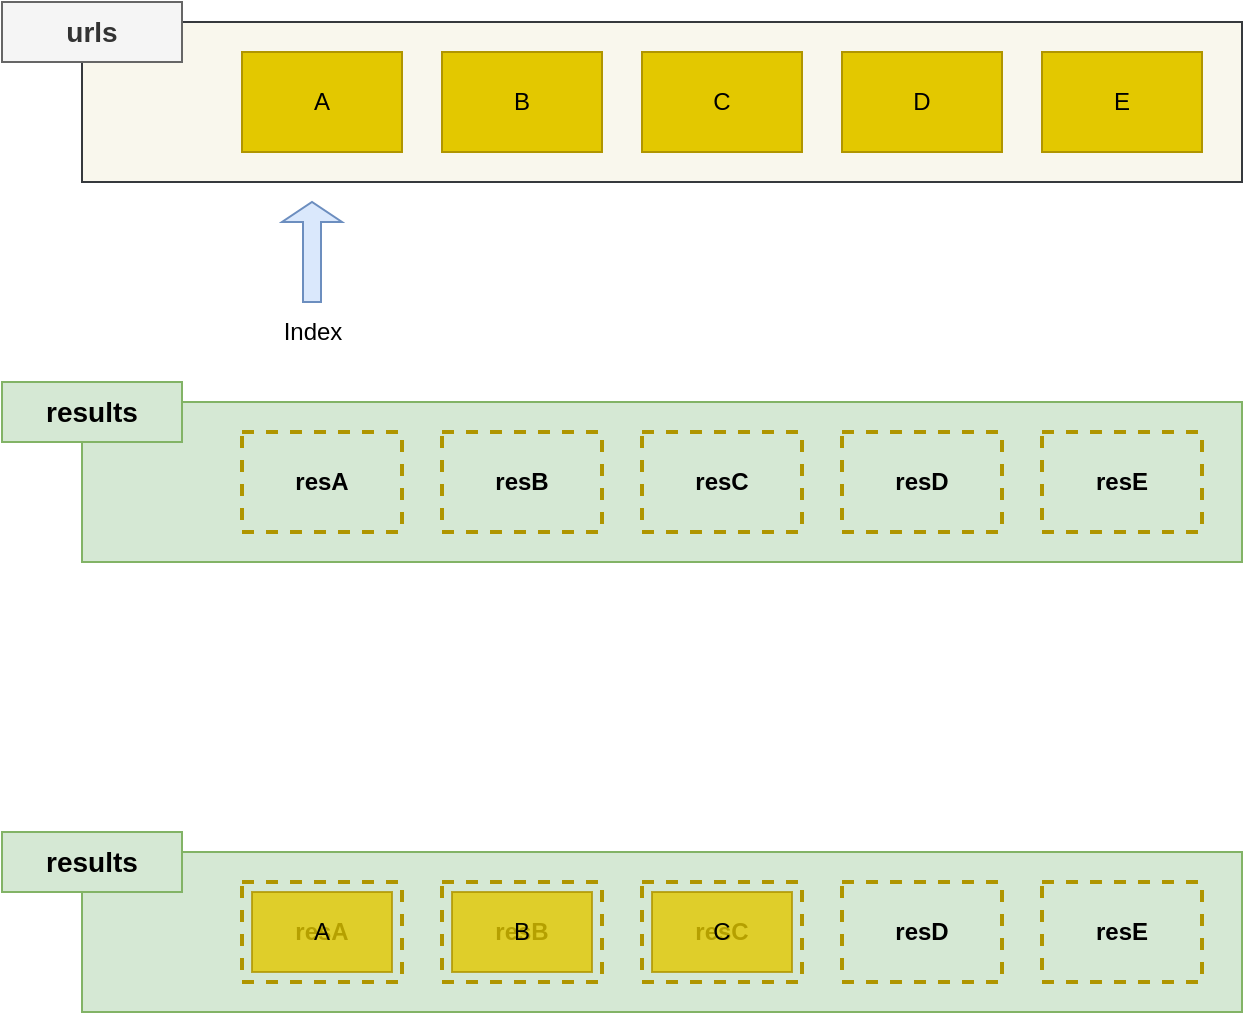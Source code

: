 <mxfile>
    <diagram id="u5O-U4ZtNx5rPy33AgR3" name="第 1 页">
        <mxGraphModel dx="1438" dy="858" grid="1" gridSize="10" guides="1" tooltips="1" connect="1" arrows="1" fold="1" page="1" pageScale="1" pageWidth="827" pageHeight="1169" math="0" shadow="0">
            <root>
                <mxCell id="0"/>
                <mxCell id="1" parent="0"/>
                <mxCell id="13" value="" style="group" parent="1" vertex="1" connectable="0">
                    <mxGeometry x="80" y="170" width="620" height="90" as="geometry"/>
                </mxCell>
                <mxCell id="3" value="" style="rounded=0;whiteSpace=wrap;html=1;fillColor=#f9f7ed;strokeColor=#36393d;" parent="13" vertex="1">
                    <mxGeometry x="40" y="10" width="580" height="80" as="geometry"/>
                </mxCell>
                <mxCell id="4" value="A" style="rounded=0;whiteSpace=wrap;html=1;fillColor=#e3c800;strokeColor=#B09500;fontColor=#000000;" parent="13" vertex="1">
                    <mxGeometry x="120" y="25" width="80" height="50" as="geometry"/>
                </mxCell>
                <mxCell id="8" value="B" style="rounded=0;whiteSpace=wrap;html=1;fillColor=#e3c800;fontColor=#000000;strokeColor=#B09500;" parent="13" vertex="1">
                    <mxGeometry x="220" y="25" width="80" height="50" as="geometry"/>
                </mxCell>
                <mxCell id="9" value="C" style="rounded=0;whiteSpace=wrap;html=1;fillColor=#e3c800;fontColor=#000000;strokeColor=#B09500;" parent="13" vertex="1">
                    <mxGeometry x="320" y="25" width="80" height="50" as="geometry"/>
                </mxCell>
                <mxCell id="10" value="D" style="rounded=0;whiteSpace=wrap;html=1;fillColor=#e3c800;fontColor=#000000;strokeColor=#B09500;" parent="13" vertex="1">
                    <mxGeometry x="420" y="25" width="80" height="50" as="geometry"/>
                </mxCell>
                <mxCell id="11" value="E" style="rounded=0;whiteSpace=wrap;html=1;fillColor=#e3c800;fontColor=#000000;strokeColor=#B09500;" parent="13" vertex="1">
                    <mxGeometry x="520" y="25" width="80" height="50" as="geometry"/>
                </mxCell>
                <mxCell id="12" value="&lt;b&gt;&lt;font style=&quot;font-size: 14px;&quot;&gt;urls&lt;/font&gt;&lt;/b&gt;" style="rounded=0;whiteSpace=wrap;html=1;strokeColor=#666666;glass=0;fillColor=#f5f5f5;fontColor=#333333;" parent="13" vertex="1">
                    <mxGeometry width="90" height="30" as="geometry"/>
                </mxCell>
                <mxCell id="14" value="" style="rounded=0;whiteSpace=wrap;html=1;fillColor=#d5e8d4;strokeColor=#82b366;" parent="1" vertex="1">
                    <mxGeometry x="120" y="370" width="580" height="80" as="geometry"/>
                </mxCell>
                <mxCell id="15" value="&lt;b&gt;resA&lt;/b&gt;" style="rounded=0;whiteSpace=wrap;html=1;fillColor=none;strokeColor=#B09500;fontColor=#000000;dashed=1;strokeWidth=2;" parent="1" vertex="1">
                    <mxGeometry x="200" y="385" width="80" height="50" as="geometry"/>
                </mxCell>
                <mxCell id="16" value="&lt;b&gt;resB&lt;/b&gt;" style="rounded=0;whiteSpace=wrap;html=1;fillColor=none;fontColor=#000000;strokeColor=#B09500;dashed=1;strokeWidth=2;" parent="1" vertex="1">
                    <mxGeometry x="300" y="385" width="80" height="50" as="geometry"/>
                </mxCell>
                <mxCell id="17" value="&lt;b&gt;resC&lt;/b&gt;" style="rounded=0;whiteSpace=wrap;html=1;fillColor=none;fontColor=#000000;strokeColor=#B09500;dashed=1;strokeWidth=2;" parent="1" vertex="1">
                    <mxGeometry x="400" y="385" width="80" height="50" as="geometry"/>
                </mxCell>
                <mxCell id="18" value="&lt;b&gt;resD&lt;/b&gt;" style="rounded=0;whiteSpace=wrap;html=1;fillColor=none;fontColor=#000000;strokeColor=#B09500;dashed=1;strokeWidth=2;" parent="1" vertex="1">
                    <mxGeometry x="500" y="385" width="80" height="50" as="geometry"/>
                </mxCell>
                <mxCell id="19" value="&lt;b&gt;resE&lt;/b&gt;" style="rounded=0;whiteSpace=wrap;html=1;fillColor=none;fontColor=#000000;strokeColor=#B09500;dashed=1;strokeWidth=2;" parent="1" vertex="1">
                    <mxGeometry x="600" y="385" width="80" height="50" as="geometry"/>
                </mxCell>
                <mxCell id="20" value="&lt;b&gt;&lt;font color=&quot;#000000&quot; style=&quot;font-size: 14px;&quot;&gt;results&lt;/font&gt;&lt;/b&gt;" style="rounded=0;whiteSpace=wrap;html=1;strokeColor=#82b366;glass=0;fillColor=#d5e8d4;" parent="1" vertex="1">
                    <mxGeometry x="80" y="360" width="90" height="30" as="geometry"/>
                </mxCell>
                <mxCell id="21" value="" style="rounded=0;whiteSpace=wrap;html=1;fillColor=#d5e8d4;strokeColor=#82b366;" parent="1" vertex="1">
                    <mxGeometry x="120" y="595" width="580" height="80" as="geometry"/>
                </mxCell>
                <mxCell id="22" value="&lt;b&gt;resA&lt;/b&gt;" style="rounded=0;whiteSpace=wrap;html=1;fillColor=none;strokeColor=#B09500;fontColor=#000000;dashed=1;strokeWidth=2;" parent="1" vertex="1">
                    <mxGeometry x="200" y="610" width="80" height="50" as="geometry"/>
                </mxCell>
                <mxCell id="23" value="&lt;b&gt;resB&lt;/b&gt;" style="rounded=0;whiteSpace=wrap;html=1;fillColor=none;fontColor=#000000;strokeColor=#B09500;dashed=1;strokeWidth=2;" parent="1" vertex="1">
                    <mxGeometry x="300" y="610" width="80" height="50" as="geometry"/>
                </mxCell>
                <mxCell id="24" value="&lt;b&gt;resC&lt;/b&gt;" style="rounded=0;whiteSpace=wrap;html=1;fillColor=none;fontColor=#000000;strokeColor=#B09500;dashed=1;strokeWidth=2;" parent="1" vertex="1">
                    <mxGeometry x="400" y="610" width="80" height="50" as="geometry"/>
                </mxCell>
                <mxCell id="25" value="&lt;b&gt;resD&lt;/b&gt;" style="rounded=0;whiteSpace=wrap;html=1;fillColor=none;fontColor=#000000;strokeColor=#B09500;dashed=1;strokeWidth=2;" parent="1" vertex="1">
                    <mxGeometry x="500" y="610" width="80" height="50" as="geometry"/>
                </mxCell>
                <mxCell id="26" value="&lt;b&gt;resE&lt;/b&gt;" style="rounded=0;whiteSpace=wrap;html=1;fillColor=none;fontColor=#000000;strokeColor=#B09500;dashed=1;strokeWidth=2;" parent="1" vertex="1">
                    <mxGeometry x="600" y="610" width="80" height="50" as="geometry"/>
                </mxCell>
                <mxCell id="27" value="&lt;b&gt;&lt;font color=&quot;#000000&quot; style=&quot;font-size: 14px;&quot;&gt;results&lt;/font&gt;&lt;/b&gt;" style="rounded=0;whiteSpace=wrap;html=1;strokeColor=#82b366;glass=0;fillColor=#d5e8d4;" parent="1" vertex="1">
                    <mxGeometry x="80" y="585" width="90" height="30" as="geometry"/>
                </mxCell>
                <mxCell id="29" value="A" style="rounded=0;whiteSpace=wrap;html=1;fillColor=#e3c800;strokeColor=#B09500;fontColor=#000000;opacity=80;" parent="1" vertex="1">
                    <mxGeometry x="205" y="615" width="70" height="40" as="geometry"/>
                </mxCell>
                <mxCell id="30" value="B" style="rounded=0;whiteSpace=wrap;html=1;fillColor=#e3c800;strokeColor=#B09500;fontColor=#000000;opacity=80;" parent="1" vertex="1">
                    <mxGeometry x="305" y="615" width="70" height="40" as="geometry"/>
                </mxCell>
                <mxCell id="31" value="C" style="rounded=0;whiteSpace=wrap;html=1;fillColor=#e3c800;strokeColor=#B09500;fontColor=#000000;opacity=80;" parent="1" vertex="1">
                    <mxGeometry x="405" y="615" width="70" height="40" as="geometry"/>
                </mxCell>
                <mxCell id="33" value="" style="shape=singleArrow;direction=north;whiteSpace=wrap;html=1;fillColor=#dae8fc;strokeColor=#6c8ebf;" vertex="1" parent="1">
                    <mxGeometry x="220" y="270" width="30" height="50" as="geometry"/>
                </mxCell>
                <mxCell id="34" value="Index" style="text;html=1;align=center;verticalAlign=middle;resizable=0;points=[];autosize=1;strokeColor=none;fillColor=none;" vertex="1" parent="1">
                    <mxGeometry x="210" y="320" width="50" height="30" as="geometry"/>
                </mxCell>
            </root>
        </mxGraphModel>
    </diagram>
</mxfile>
